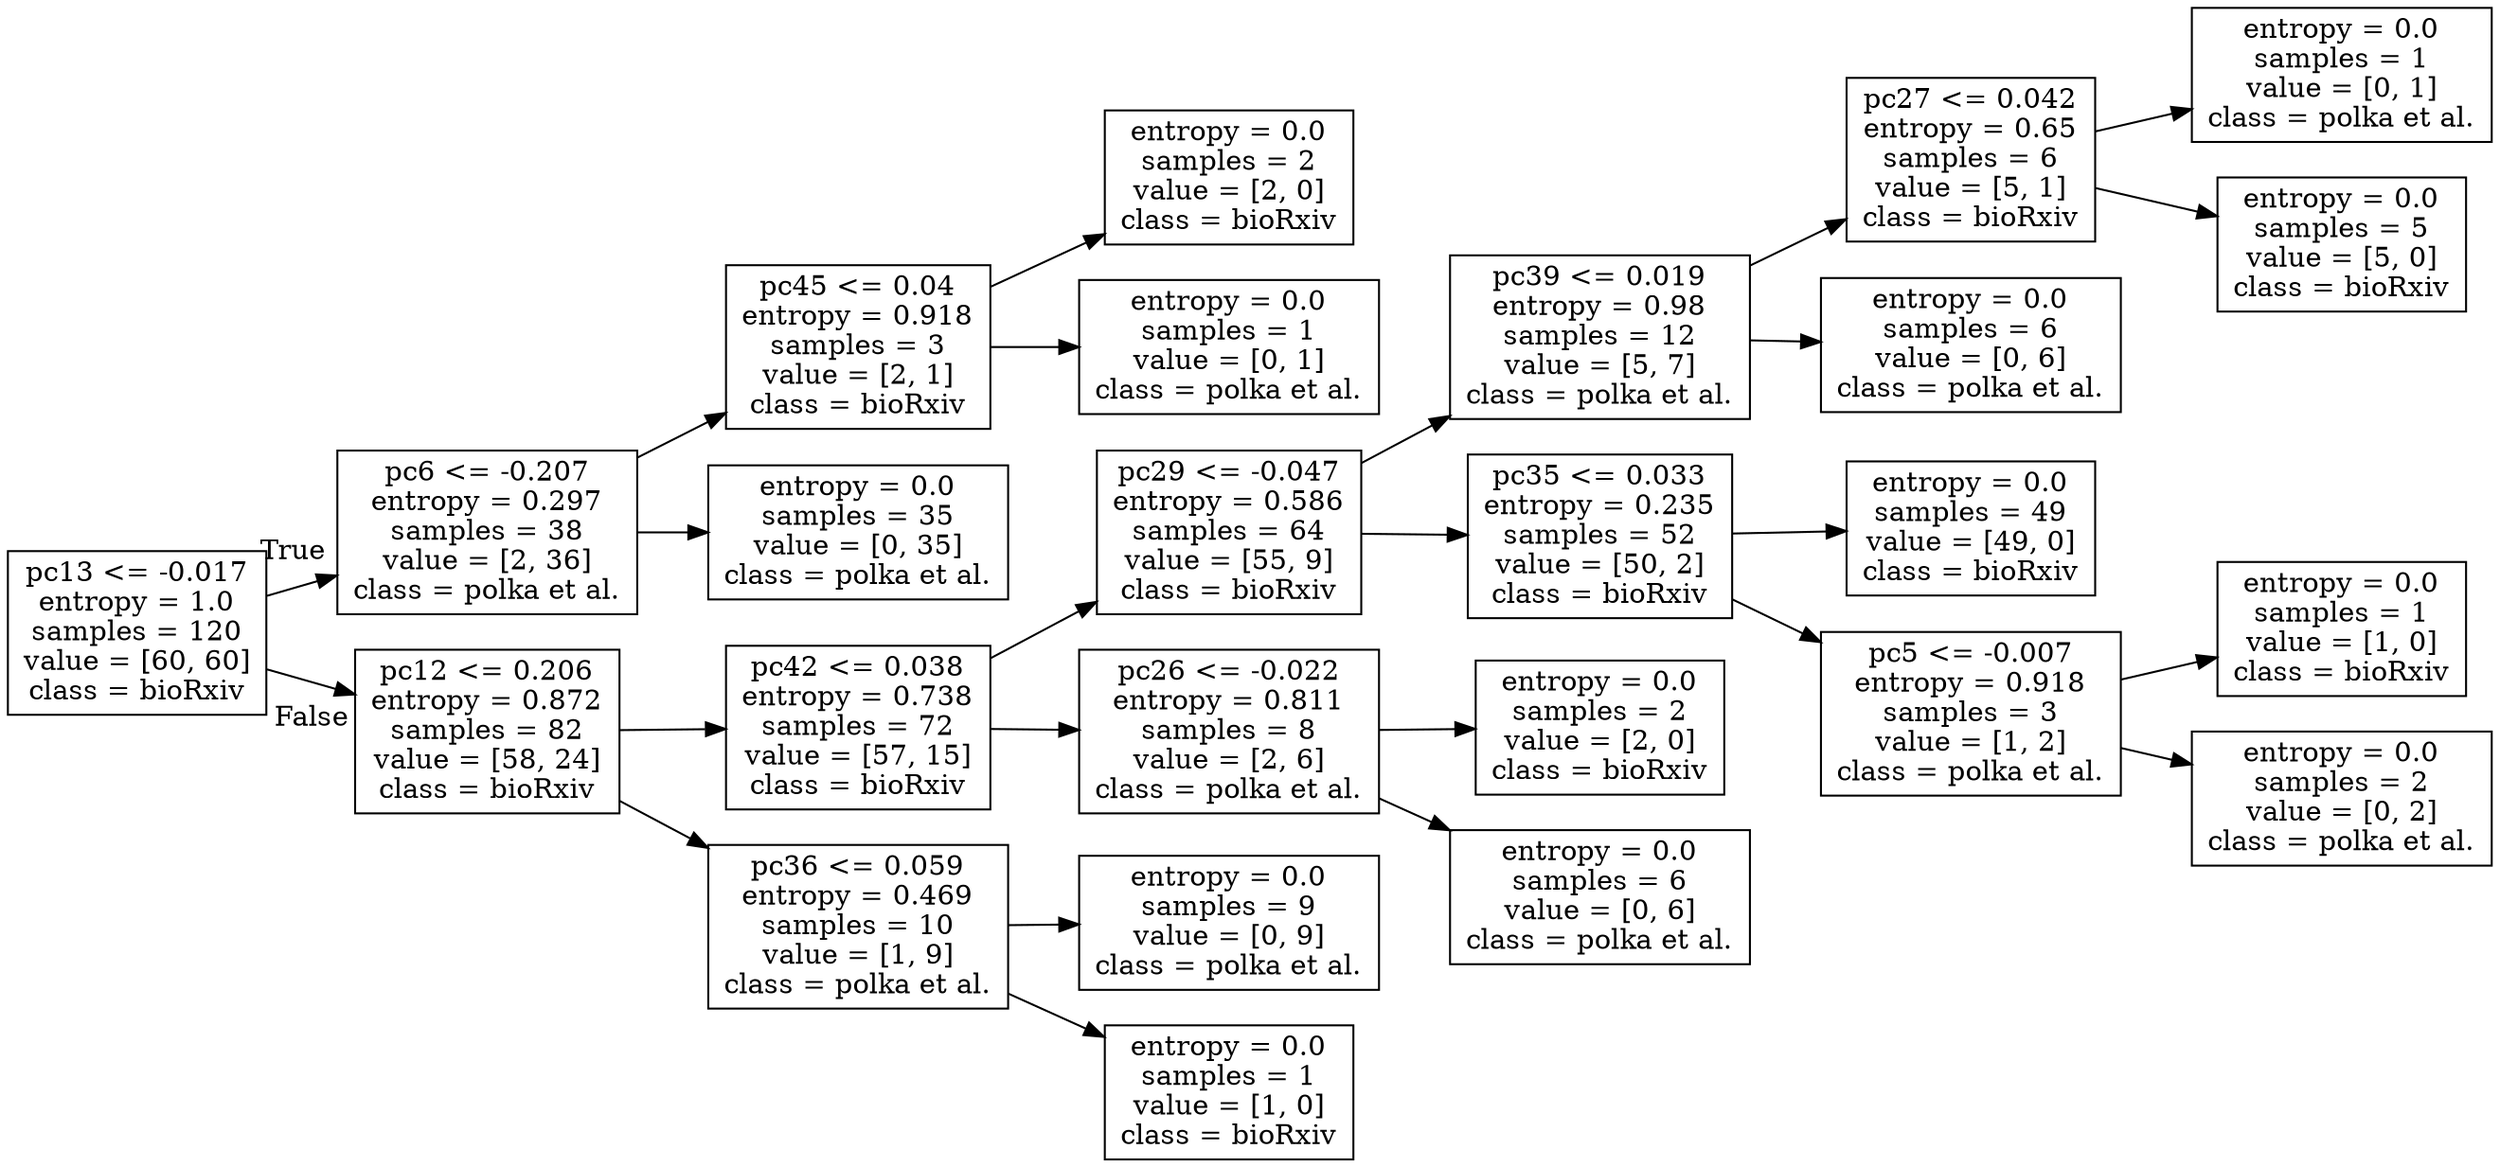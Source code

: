 digraph Tree {
node [shape=box] ;
rankdir=LR ;
0 [label="pc13 <= -0.017\nentropy = 1.0\nsamples = 120\nvalue = [60, 60]\nclass = bioRxiv"] ;
1 [label="pc6 <= -0.207\nentropy = 0.297\nsamples = 38\nvalue = [2, 36]\nclass = polka et al."] ;
0 -> 1 [labeldistance=2.5, labelangle=-45, headlabel="True"] ;
2 [label="pc45 <= 0.04\nentropy = 0.918\nsamples = 3\nvalue = [2, 1]\nclass = bioRxiv"] ;
1 -> 2 ;
3 [label="entropy = 0.0\nsamples = 2\nvalue = [2, 0]\nclass = bioRxiv"] ;
2 -> 3 ;
4 [label="entropy = 0.0\nsamples = 1\nvalue = [0, 1]\nclass = polka et al."] ;
2 -> 4 ;
5 [label="entropy = 0.0\nsamples = 35\nvalue = [0, 35]\nclass = polka et al."] ;
1 -> 5 ;
6 [label="pc12 <= 0.206\nentropy = 0.872\nsamples = 82\nvalue = [58, 24]\nclass = bioRxiv"] ;
0 -> 6 [labeldistance=2.5, labelangle=45, headlabel="False"] ;
7 [label="pc42 <= 0.038\nentropy = 0.738\nsamples = 72\nvalue = [57, 15]\nclass = bioRxiv"] ;
6 -> 7 ;
8 [label="pc29 <= -0.047\nentropy = 0.586\nsamples = 64\nvalue = [55, 9]\nclass = bioRxiv"] ;
7 -> 8 ;
9 [label="pc39 <= 0.019\nentropy = 0.98\nsamples = 12\nvalue = [5, 7]\nclass = polka et al."] ;
8 -> 9 ;
10 [label="pc27 <= 0.042\nentropy = 0.65\nsamples = 6\nvalue = [5, 1]\nclass = bioRxiv"] ;
9 -> 10 ;
11 [label="entropy = 0.0\nsamples = 1\nvalue = [0, 1]\nclass = polka et al."] ;
10 -> 11 ;
12 [label="entropy = 0.0\nsamples = 5\nvalue = [5, 0]\nclass = bioRxiv"] ;
10 -> 12 ;
13 [label="entropy = 0.0\nsamples = 6\nvalue = [0, 6]\nclass = polka et al."] ;
9 -> 13 ;
14 [label="pc35 <= 0.033\nentropy = 0.235\nsamples = 52\nvalue = [50, 2]\nclass = bioRxiv"] ;
8 -> 14 ;
15 [label="entropy = 0.0\nsamples = 49\nvalue = [49, 0]\nclass = bioRxiv"] ;
14 -> 15 ;
16 [label="pc5 <= -0.007\nentropy = 0.918\nsamples = 3\nvalue = [1, 2]\nclass = polka et al."] ;
14 -> 16 ;
17 [label="entropy = 0.0\nsamples = 1\nvalue = [1, 0]\nclass = bioRxiv"] ;
16 -> 17 ;
18 [label="entropy = 0.0\nsamples = 2\nvalue = [0, 2]\nclass = polka et al."] ;
16 -> 18 ;
19 [label="pc26 <= -0.022\nentropy = 0.811\nsamples = 8\nvalue = [2, 6]\nclass = polka et al."] ;
7 -> 19 ;
20 [label="entropy = 0.0\nsamples = 2\nvalue = [2, 0]\nclass = bioRxiv"] ;
19 -> 20 ;
21 [label="entropy = 0.0\nsamples = 6\nvalue = [0, 6]\nclass = polka et al."] ;
19 -> 21 ;
22 [label="pc36 <= 0.059\nentropy = 0.469\nsamples = 10\nvalue = [1, 9]\nclass = polka et al."] ;
6 -> 22 ;
23 [label="entropy = 0.0\nsamples = 9\nvalue = [0, 9]\nclass = polka et al."] ;
22 -> 23 ;
24 [label="entropy = 0.0\nsamples = 1\nvalue = [1, 0]\nclass = bioRxiv"] ;
22 -> 24 ;
}